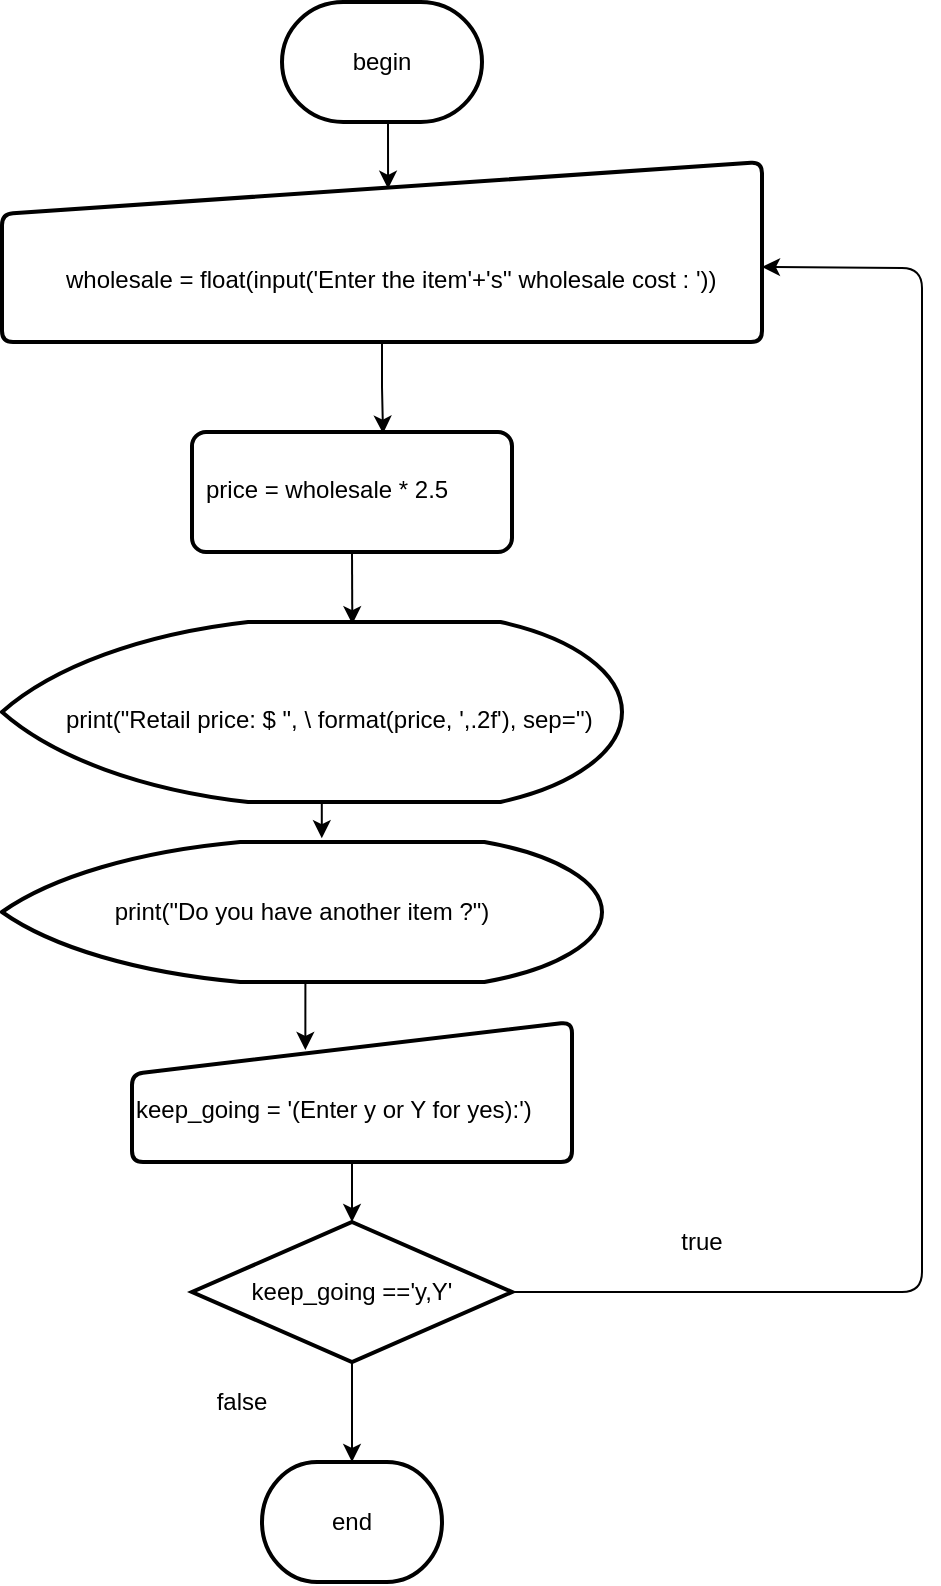 <mxfile version="11.0.7" type="github"><diagram id="RV1PDwft1ogzTuzT4IW_" name="Page-1"><mxGraphModel dx="1673" dy="936" grid="1" gridSize="10" guides="1" tooltips="1" connect="1" arrows="1" fold="1" page="1" pageScale="1" pageWidth="850" pageHeight="1100" math="0" shadow="0"><root><mxCell id="0"/><mxCell id="1" parent="0"/><mxCell id="jBT0526IXLnpGZyg3bvV-16" style="edgeStyle=orthogonalEdgeStyle;rounded=0;orthogonalLoop=1;jettySize=auto;html=1;exitX=0.5;exitY=1;exitDx=0;exitDy=0;exitPerimeter=0;entryX=0.508;entryY=0.149;entryDx=0;entryDy=0;entryPerimeter=0;" edge="1" parent="1" source="jBT0526IXLnpGZyg3bvV-1" target="jBT0526IXLnpGZyg3bvV-4"><mxGeometry relative="1" as="geometry"/></mxCell><mxCell id="jBT0526IXLnpGZyg3bvV-1" value="begin" style="strokeWidth=2;html=1;shape=mxgraph.flowchart.terminator;whiteSpace=wrap;" vertex="1" parent="1"><mxGeometry x="340" y="20" width="100" height="60" as="geometry"/></mxCell><mxCell id="jBT0526IXLnpGZyg3bvV-17" style="edgeStyle=orthogonalEdgeStyle;rounded=0;orthogonalLoop=1;jettySize=auto;html=1;exitX=0.5;exitY=1;exitDx=0;exitDy=0;entryX=0.597;entryY=0.013;entryDx=0;entryDy=0;entryPerimeter=0;" edge="1" parent="1" source="jBT0526IXLnpGZyg3bvV-4" target="jBT0526IXLnpGZyg3bvV-6"><mxGeometry relative="1" as="geometry"/></mxCell><mxCell id="jBT0526IXLnpGZyg3bvV-4" value="" style="verticalLabelPosition=bottom;verticalAlign=top;html=1;strokeWidth=2;shape=manualInput;whiteSpace=wrap;rounded=1;size=26;arcSize=11;" vertex="1" parent="1"><mxGeometry x="200" y="100" width="380" height="90" as="geometry"/></mxCell><mxCell id="jBT0526IXLnpGZyg3bvV-5" value="wholesale = float(input('Enter the item'+'s'' wholesale cost : '))" style="text;html=1;" vertex="1" parent="1"><mxGeometry x="230" y="145" width="350" height="30" as="geometry"/></mxCell><mxCell id="jBT0526IXLnpGZyg3bvV-18" style="edgeStyle=orthogonalEdgeStyle;rounded=0;orthogonalLoop=1;jettySize=auto;html=1;exitX=0.5;exitY=1;exitDx=0;exitDy=0;entryX=0.565;entryY=0.012;entryDx=0;entryDy=0;entryPerimeter=0;" edge="1" parent="1" source="jBT0526IXLnpGZyg3bvV-6" target="jBT0526IXLnpGZyg3bvV-8"><mxGeometry relative="1" as="geometry"/></mxCell><mxCell id="jBT0526IXLnpGZyg3bvV-6" value="" style="rounded=1;whiteSpace=wrap;html=1;absoluteArcSize=1;arcSize=14;strokeWidth=2;" vertex="1" parent="1"><mxGeometry x="295" y="235" width="160" height="60" as="geometry"/></mxCell><mxCell id="jBT0526IXLnpGZyg3bvV-7" value="price = wholesale * 2.5" style="text;html=1;" vertex="1" parent="1"><mxGeometry x="300" y="250" width="150" height="30" as="geometry"/></mxCell><mxCell id="jBT0526IXLnpGZyg3bvV-19" style="edgeStyle=orthogonalEdgeStyle;rounded=0;orthogonalLoop=1;jettySize=auto;html=1;exitX=0.5;exitY=1;exitDx=0;exitDy=0;exitPerimeter=0;entryX=0.533;entryY=-0.027;entryDx=0;entryDy=0;entryPerimeter=0;" edge="1" parent="1" source="jBT0526IXLnpGZyg3bvV-8" target="jBT0526IXLnpGZyg3bvV-10"><mxGeometry relative="1" as="geometry"/></mxCell><mxCell id="jBT0526IXLnpGZyg3bvV-8" value="" style="strokeWidth=2;html=1;shape=mxgraph.flowchart.display;whiteSpace=wrap;" vertex="1" parent="1"><mxGeometry x="200" y="330" width="310" height="90" as="geometry"/></mxCell><mxCell id="jBT0526IXLnpGZyg3bvV-9" value="print(&quot;Retail price: $ &quot;, \         format(price, ',.2f'), sep='')" style="text;html=1;" vertex="1" parent="1"><mxGeometry x="230" y="365" width="290" height="30" as="geometry"/></mxCell><mxCell id="jBT0526IXLnpGZyg3bvV-20" style="edgeStyle=orthogonalEdgeStyle;rounded=0;orthogonalLoop=1;jettySize=auto;html=1;exitX=0.5;exitY=1;exitDx=0;exitDy=0;exitPerimeter=0;entryX=0.394;entryY=0.2;entryDx=0;entryDy=0;entryPerimeter=0;" edge="1" parent="1" source="jBT0526IXLnpGZyg3bvV-10" target="jBT0526IXLnpGZyg3bvV-11"><mxGeometry relative="1" as="geometry"/></mxCell><mxCell id="jBT0526IXLnpGZyg3bvV-10" value="print(&quot;Do you have another item ?&quot;)" style="strokeWidth=2;html=1;shape=mxgraph.flowchart.display;whiteSpace=wrap;" vertex="1" parent="1"><mxGeometry x="200" y="440" width="300" height="70" as="geometry"/></mxCell><mxCell id="jBT0526IXLnpGZyg3bvV-21" style="edgeStyle=orthogonalEdgeStyle;rounded=0;orthogonalLoop=1;jettySize=auto;html=1;exitX=0.5;exitY=1;exitDx=0;exitDy=0;entryX=0.5;entryY=0;entryDx=0;entryDy=0;entryPerimeter=0;" edge="1" parent="1" source="jBT0526IXLnpGZyg3bvV-11" target="jBT0526IXLnpGZyg3bvV-14"><mxGeometry relative="1" as="geometry"/></mxCell><mxCell id="jBT0526IXLnpGZyg3bvV-11" value="" style="verticalLabelPosition=bottom;verticalAlign=top;html=1;strokeWidth=2;shape=manualInput;whiteSpace=wrap;rounded=1;size=26;arcSize=11;" vertex="1" parent="1"><mxGeometry x="265" y="530" width="220" height="70" as="geometry"/></mxCell><mxCell id="jBT0526IXLnpGZyg3bvV-13" value="keep_going = '(Enter y or Y for yes):')" style="text;html=1;" vertex="1" parent="1"><mxGeometry x="265" y="560" width="220" height="30" as="geometry"/></mxCell><mxCell id="jBT0526IXLnpGZyg3bvV-14" value="keep_going =='y,Y'" style="strokeWidth=2;html=1;shape=mxgraph.flowchart.decision;whiteSpace=wrap;" vertex="1" parent="1"><mxGeometry x="295" y="630" width="160" height="70" as="geometry"/></mxCell><mxCell id="jBT0526IXLnpGZyg3bvV-15" value="" style="endArrow=classic;html=1;exitX=1;exitY=0.5;exitDx=0;exitDy=0;exitPerimeter=0;entryX=1;entryY=0.25;entryDx=0;entryDy=0;" edge="1" parent="1" source="jBT0526IXLnpGZyg3bvV-14" target="jBT0526IXLnpGZyg3bvV-5"><mxGeometry width="50" height="50" relative="1" as="geometry"><mxPoint x="200" y="770" as="sourcePoint"/><mxPoint x="250" y="720" as="targetPoint"/><Array as="points"><mxPoint x="660" y="665"/><mxPoint x="660" y="410"/><mxPoint x="660" y="153"/></Array></mxGeometry></mxCell><mxCell id="jBT0526IXLnpGZyg3bvV-22" value="end" style="strokeWidth=2;html=1;shape=mxgraph.flowchart.terminator;whiteSpace=wrap;" vertex="1" parent="1"><mxGeometry x="330" y="750" width="90" height="60" as="geometry"/></mxCell><mxCell id="jBT0526IXLnpGZyg3bvV-23" value="" style="endArrow=classic;html=1;exitX=0.5;exitY=1;exitDx=0;exitDy=0;exitPerimeter=0;entryX=0.5;entryY=0;entryDx=0;entryDy=0;entryPerimeter=0;" edge="1" parent="1" source="jBT0526IXLnpGZyg3bvV-14" target="jBT0526IXLnpGZyg3bvV-22"><mxGeometry width="50" height="50" relative="1" as="geometry"><mxPoint x="200" y="880" as="sourcePoint"/><mxPoint x="250" y="830" as="targetPoint"/></mxGeometry></mxCell><mxCell id="jBT0526IXLnpGZyg3bvV-24" value="false" style="text;html=1;strokeColor=none;fillColor=none;align=center;verticalAlign=middle;whiteSpace=wrap;rounded=0;" vertex="1" parent="1"><mxGeometry x="300" y="710" width="40" height="20" as="geometry"/></mxCell><mxCell id="jBT0526IXLnpGZyg3bvV-25" value="true" style="text;html=1;strokeColor=none;fillColor=none;align=center;verticalAlign=middle;whiteSpace=wrap;rounded=0;" vertex="1" parent="1"><mxGeometry x="530" y="630" width="40" height="20" as="geometry"/></mxCell></root></mxGraphModel></diagram></mxfile>